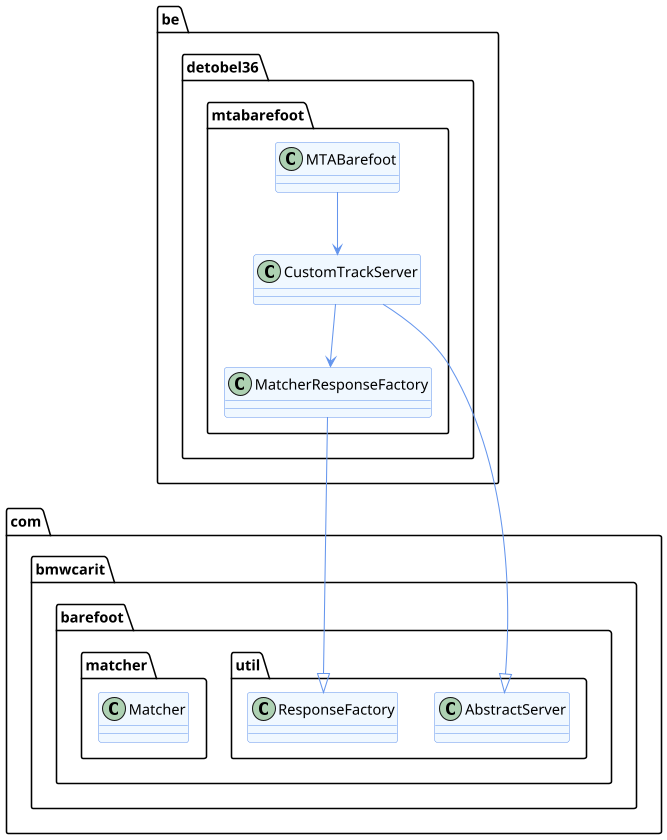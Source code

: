 @startuml
'accessibilité
skinparam classAttributeIconSize 0
 
'pas d'ombre
skinparam shadowing false
 
'taille de l'image
skinparam dpi 100
 
'couleurs
skinparam class {
  BackgroundColor AliceBlue
  ArrowColor CornflowerBlue
  BorderColor CornflowerBlue
}
skinparam stereotypeCBackgroundColor OldLace


package be.detobel36.mtabarefoot {
    class MTABarefoot
    class CustomTrackServer
    class MatcherResponseFactory
}

package com.bmwcarit.barefoot {
    package util {
        class AbstractServer
        class ResponseFactory
    }

    package matcher {
        class Matcher
    }
}


MTABarefoot --> CustomTrackServer
CustomTrackServer --> MatcherResponseFactory
CustomTrackServer --|> AbstractServer
MatcherResponseFactory --|> ResponseFactory
@enduml
